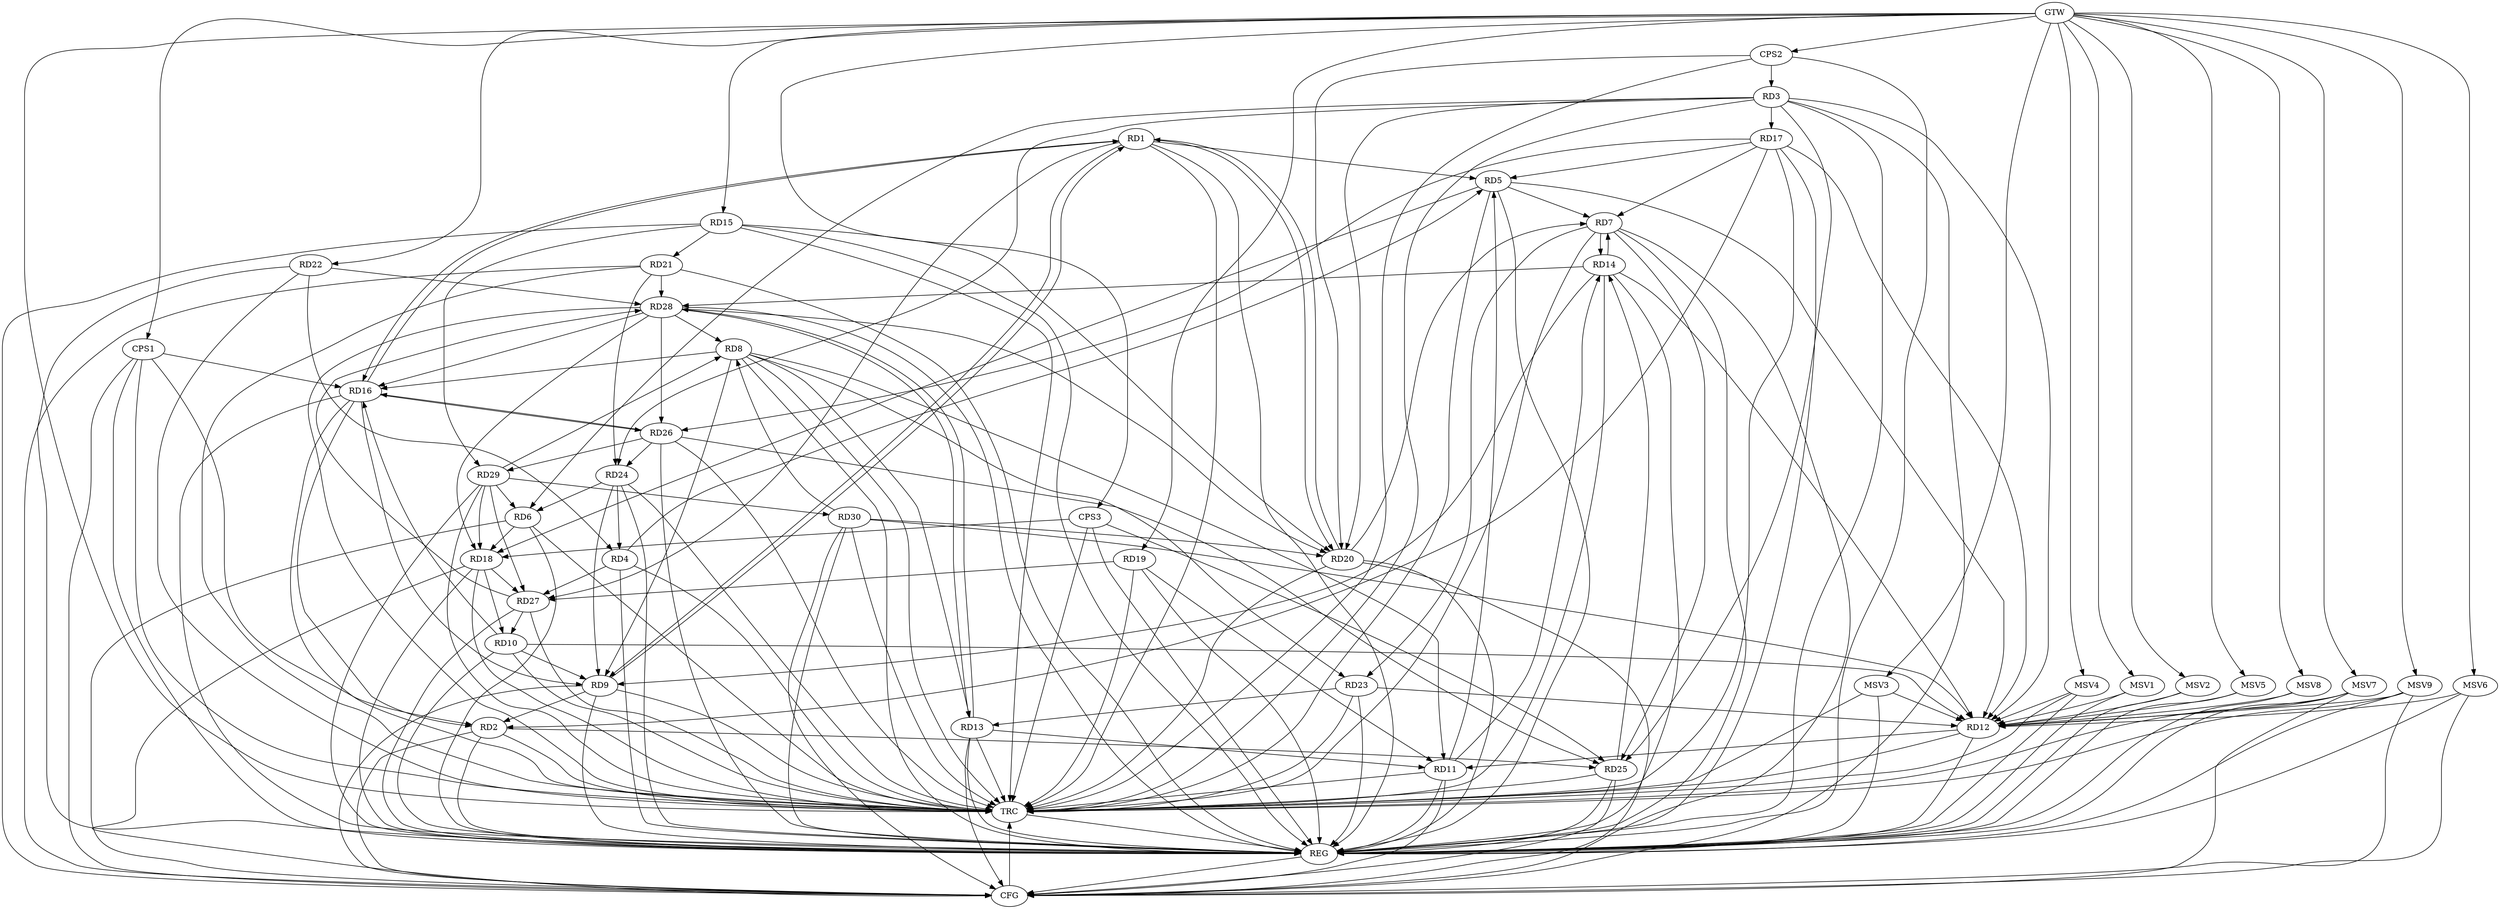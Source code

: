 strict digraph G {
  RD1 [ label="RD1" ];
  RD2 [ label="RD2" ];
  RD3 [ label="RD3" ];
  RD4 [ label="RD4" ];
  RD5 [ label="RD5" ];
  RD6 [ label="RD6" ];
  RD7 [ label="RD7" ];
  RD8 [ label="RD8" ];
  RD9 [ label="RD9" ];
  RD10 [ label="RD10" ];
  RD11 [ label="RD11" ];
  RD12 [ label="RD12" ];
  RD13 [ label="RD13" ];
  RD14 [ label="RD14" ];
  RD15 [ label="RD15" ];
  RD16 [ label="RD16" ];
  RD17 [ label="RD17" ];
  RD18 [ label="RD18" ];
  RD19 [ label="RD19" ];
  RD20 [ label="RD20" ];
  RD21 [ label="RD21" ];
  RD22 [ label="RD22" ];
  RD23 [ label="RD23" ];
  RD24 [ label="RD24" ];
  RD25 [ label="RD25" ];
  RD26 [ label="RD26" ];
  RD27 [ label="RD27" ];
  RD28 [ label="RD28" ];
  RD29 [ label="RD29" ];
  RD30 [ label="RD30" ];
  CPS1 [ label="CPS1" ];
  CPS2 [ label="CPS2" ];
  CPS3 [ label="CPS3" ];
  GTW [ label="GTW" ];
  REG [ label="REG" ];
  CFG [ label="CFG" ];
  TRC [ label="TRC" ];
  MSV1 [ label="MSV1" ];
  MSV2 [ label="MSV2" ];
  MSV3 [ label="MSV3" ];
  MSV4 [ label="MSV4" ];
  MSV5 [ label="MSV5" ];
  MSV6 [ label="MSV6" ];
  MSV7 [ label="MSV7" ];
  MSV8 [ label="MSV8" ];
  MSV9 [ label="MSV9" ];
  RD1 -> RD5;
  RD1 -> RD9;
  RD9 -> RD1;
  RD1 -> RD16;
  RD16 -> RD1;
  RD1 -> RD20;
  RD20 -> RD1;
  RD1 -> RD27;
  RD9 -> RD2;
  RD16 -> RD2;
  RD17 -> RD2;
  RD2 -> RD25;
  RD3 -> RD6;
  RD3 -> RD12;
  RD3 -> RD17;
  RD3 -> RD20;
  RD3 -> RD24;
  RD3 -> RD25;
  RD4 -> RD5;
  RD22 -> RD4;
  RD24 -> RD4;
  RD4 -> RD27;
  RD5 -> RD7;
  RD11 -> RD5;
  RD5 -> RD12;
  RD17 -> RD5;
  RD5 -> RD18;
  RD6 -> RD18;
  RD24 -> RD6;
  RD29 -> RD6;
  RD7 -> RD14;
  RD14 -> RD7;
  RD17 -> RD7;
  RD20 -> RD7;
  RD7 -> RD23;
  RD7 -> RD25;
  RD8 -> RD9;
  RD8 -> RD11;
  RD8 -> RD13;
  RD8 -> RD16;
  RD8 -> RD23;
  RD28 -> RD8;
  RD29 -> RD8;
  RD30 -> RD8;
  RD10 -> RD9;
  RD14 -> RD9;
  RD16 -> RD9;
  RD24 -> RD9;
  RD10 -> RD12;
  RD10 -> RD16;
  RD18 -> RD10;
  RD27 -> RD10;
  RD12 -> RD11;
  RD13 -> RD11;
  RD11 -> RD14;
  RD19 -> RD11;
  RD14 -> RD12;
  RD17 -> RD12;
  RD23 -> RD12;
  RD30 -> RD12;
  RD23 -> RD13;
  RD13 -> RD28;
  RD28 -> RD13;
  RD25 -> RD14;
  RD14 -> RD28;
  RD15 -> RD20;
  RD15 -> RD21;
  RD15 -> RD29;
  RD16 -> RD26;
  RD26 -> RD16;
  RD28 -> RD16;
  RD17 -> RD26;
  RD18 -> RD27;
  RD28 -> RD18;
  RD29 -> RD18;
  RD19 -> RD27;
  RD28 -> RD20;
  RD30 -> RD20;
  RD21 -> RD24;
  RD21 -> RD28;
  RD22 -> RD28;
  RD26 -> RD24;
  RD26 -> RD25;
  RD28 -> RD26;
  RD26 -> RD29;
  RD27 -> RD28;
  RD29 -> RD27;
  RD29 -> RD30;
  CPS1 -> RD2;
  CPS1 -> RD16;
  CPS2 -> RD3;
  CPS2 -> RD20;
  CPS3 -> RD18;
  CPS3 -> RD25;
  GTW -> RD15;
  GTW -> RD19;
  GTW -> RD22;
  GTW -> CPS1;
  GTW -> CPS2;
  GTW -> CPS3;
  RD1 -> REG;
  RD2 -> REG;
  RD3 -> REG;
  RD4 -> REG;
  RD5 -> REG;
  RD6 -> REG;
  RD7 -> REG;
  RD8 -> REG;
  RD9 -> REG;
  RD10 -> REG;
  RD11 -> REG;
  RD12 -> REG;
  RD13 -> REG;
  RD14 -> REG;
  RD15 -> REG;
  RD16 -> REG;
  RD17 -> REG;
  RD18 -> REG;
  RD19 -> REG;
  RD20 -> REG;
  RD21 -> REG;
  RD22 -> REG;
  RD23 -> REG;
  RD24 -> REG;
  RD25 -> REG;
  RD26 -> REG;
  RD27 -> REG;
  RD28 -> REG;
  RD29 -> REG;
  RD30 -> REG;
  CPS1 -> REG;
  CPS2 -> REG;
  CPS3 -> REG;
  RD11 -> CFG;
  RD3 -> CFG;
  RD15 -> CFG;
  RD18 -> CFG;
  RD6 -> CFG;
  RD13 -> CFG;
  RD7 -> CFG;
  RD21 -> CFG;
  RD9 -> CFG;
  RD25 -> CFG;
  RD20 -> CFG;
  CPS1 -> CFG;
  RD2 -> CFG;
  RD30 -> CFG;
  REG -> CFG;
  RD1 -> TRC;
  RD2 -> TRC;
  RD3 -> TRC;
  RD4 -> TRC;
  RD5 -> TRC;
  RD6 -> TRC;
  RD7 -> TRC;
  RD8 -> TRC;
  RD9 -> TRC;
  RD10 -> TRC;
  RD11 -> TRC;
  RD12 -> TRC;
  RD13 -> TRC;
  RD14 -> TRC;
  RD15 -> TRC;
  RD16 -> TRC;
  RD17 -> TRC;
  RD18 -> TRC;
  RD19 -> TRC;
  RD20 -> TRC;
  RD21 -> TRC;
  RD22 -> TRC;
  RD23 -> TRC;
  RD24 -> TRC;
  RD25 -> TRC;
  RD26 -> TRC;
  RD27 -> TRC;
  RD28 -> TRC;
  RD29 -> TRC;
  RD30 -> TRC;
  CPS1 -> TRC;
  CPS2 -> TRC;
  CPS3 -> TRC;
  GTW -> TRC;
  CFG -> TRC;
  TRC -> REG;
  MSV1 -> RD12;
  GTW -> MSV1;
  MSV1 -> REG;
  MSV2 -> RD12;
  MSV3 -> RD12;
  MSV4 -> RD12;
  MSV5 -> RD12;
  GTW -> MSV2;
  MSV2 -> REG;
  GTW -> MSV3;
  MSV3 -> REG;
  MSV3 -> TRC;
  GTW -> MSV4;
  MSV4 -> REG;
  MSV4 -> TRC;
  GTW -> MSV5;
  MSV5 -> REG;
  MSV6 -> RD12;
  MSV7 -> RD12;
  GTW -> MSV6;
  MSV6 -> REG;
  MSV6 -> CFG;
  GTW -> MSV7;
  MSV7 -> REG;
  MSV7 -> TRC;
  MSV7 -> CFG;
  MSV8 -> RD12;
  MSV9 -> RD12;
  GTW -> MSV8;
  MSV8 -> REG;
  GTW -> MSV9;
  MSV9 -> REG;
  MSV9 -> TRC;
  MSV9 -> CFG;
}
